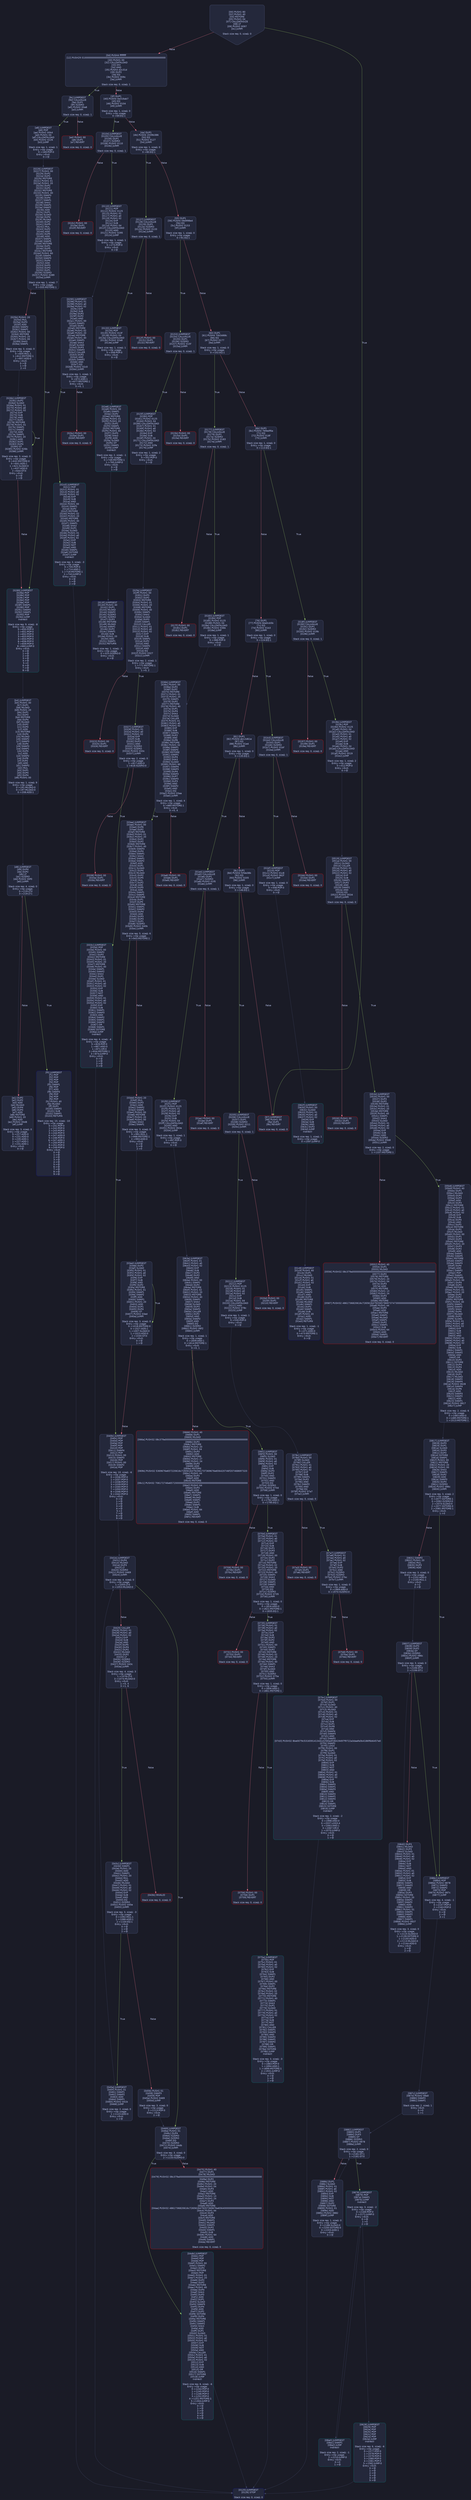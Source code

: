 digraph G {
    node [shape=box, style="filled, rounded", color="#565f89", fontcolor="#c0caf5", fontname="Helvetica", fillcolor="#24283b"];
    edge [color="#414868", fontcolor="#c0caf5", fontname="Helvetica"];
    bgcolor="#1a1b26";
    0 [ label = "[00] PUSH1 80
[02] PUSH1 40
[04] MSTORE
[05] PUSH1 04
[07] CALLDATASIZE
[08] LT
[09] PUSH2 0097
[0c] JUMPI

Stack size req: 0, sizeΔ: 0
" shape = invhouse]
    1 [ label = "[0d] PUSH4 ffffffff
[12] PUSH29 0100000000000000000000000000000000000000000000000000000000
[30] PUSH1 00
[32] CALLDATALOAD
[33] DIV
[34] AND
[35] PUSH3 d2c31d
[39] DUP2
[3a] EQ
[3b] PUSH2 009c
[3e] JUMPI

Stack size req: 0, sizeΔ: 1
"]
    2 [ label = "[3f] DUP1
[40] PUSH4 0e316ab7
[45] EQ
[46] PUSH2 0104
[49] JUMPI

Stack size req: 1, sizeΔ: 0
Entry->Op usage:
	0->69:EQ:1
"]
    3 [ label = "[4a] DUP1
[4b] PUSH4 2039b386
[50] EQ
[51] PUSH2 0127
[54] JUMPI

Stack size req: 1, sizeΔ: 0
Entry->Op usage:
	0->80:EQ:1
"]
    4 [ label = "[55] DUP1
[56] PUSH4 59d998e4
[5b] EQ
[5c] PUSH2 0153
[5f] JUMPI

Stack size req: 1, sizeΔ: 0
Entry->Op usage:
	0->91:EQ:1
"]
    5 [ label = "[60] DUP1
[61] PUSH4 70b3d68c
[66] EQ
[67] PUSH2 0177
[6a] JUMPI

Stack size req: 1, sizeΔ: 0
Entry->Op usage:
	0->102:EQ:1
"]
    6 [ label = "[6b] DUP1
[6c] PUSH4 769edf6a
[71] EQ
[72] PUSH2 018f
[75] JUMPI

Stack size req: 1, sizeΔ: 0
Entry->Op usage:
	0->113:EQ:1
"]
    7 [ label = "[76] DUP1
[77] PUSH4 8da5cb5b
[7c] EQ
[7d] PUSH2 01b3
[80] JUMPI

Stack size req: 1, sizeΔ: 0
Entry->Op usage:
	0->124:EQ:1
"]
    8 [ label = "[81] DUP1
[82] PUSH4 eb12d61e
[87] EQ
[88] PUSH2 01e4
[8b] JUMPI

Stack size req: 1, sizeΔ: 0
Entry->Op usage:
	0->135:EQ:1
"]
    9 [ label = "[8c] DUP1
[8d] PUSH4 f2fde38b
[92] EQ
[93] PUSH2 0205
[96] JUMPI

Stack size req: 1, sizeΔ: 0
Entry->Op usage:
	0->146:EQ:1
"]
    10 [ label = "[97] JUMPDEST
[98] PUSH1 00
[9a] DUP1
[9b] REVERT

Stack size req: 0, sizeΔ: 0
" color = "red"]
    11 [ label = "[9c] JUMPDEST
[9d] CALLVALUE
[9e] DUP1
[9f] ISZERO
[a0] PUSH2 00a8
[a3] JUMPI

Stack size req: 0, sizeΔ: 1
"]
    12 [ label = "[a4] PUSH1 00
[a6] DUP1
[a7] REVERT

Stack size req: 0, sizeΔ: 0
" color = "red"]
    13 [ label = "[a8] JUMPDEST
[a9] POP
[aa] PUSH2 00b4
[ad] PUSH1 04
[af] CALLDATALOAD
[b0] PUSH2 0226
[b3] JUMP

Stack size req: 1, sizeΔ: 1
Entry->Op usage:
	0->169:POP:0
Entry->Exit:
	0->😵
"]
    14 [ label = "[b4] JUMPDEST
[b5] PUSH1 40
[b7] DUP1
[b8] MLOAD
[b9] PUSH1 20
[bb] DUP1
[bc] DUP3
[bd] MSTORE
[be] DUP4
[bf] MLOAD
[c0] DUP2
[c1] DUP4
[c2] ADD
[c3] MSTORE
[c4] DUP4
[c5] MLOAD
[c6] SWAP2
[c7] SWAP3
[c8] DUP4
[c9] SWAP3
[ca] SWAP1
[cb] DUP4
[cc] ADD
[cd] SWAP2
[ce] DUP6
[cf] DUP2
[d0] ADD
[d1] SWAP2
[d2] MUL
[d3] DUP1
[d4] DUP4
[d5] DUP4
[d6] PUSH1 00

Stack size req: 1, sizeΔ: 9
Entry->Op usage:
	0->191:MLOAD:0
	0->197:MLOAD:0
	0->208:ADD:1
"]
    15 [ label = "[d8] JUMPDEST
[d9] DUP4
[da] DUP2
[db] LT
[dc] ISZERO
[dd] PUSH2 00f0
[e0] JUMPI

Stack size req: 4, sizeΔ: 0
Entry->Op usage:
	0->219:LT:0
	3->219:LT:1
"]
    16 [ label = "[e1] DUP2
[e2] DUP2
[e3] ADD
[e4] MLOAD
[e5] DUP4
[e6] DUP3
[e7] ADD
[e8] MSTORE
[e9] PUSH1 20
[eb] ADD
[ec] PUSH2 00d8
[ef] JUMP

Stack size req: 3, sizeΔ: 0
Entry->Op usage:
	0->227:ADD:0
	0->231:ADD:0
	0->235:ADD:1
	1->227:ADD:1
	2->231:ADD:1
Entry->Exit:
	0->😵
"]
    17 [ label = "[f0] JUMPDEST
[f1] POP
[f2] POP
[f3] POP
[f4] POP
[f5] SWAP1
[f6] POP
[f7] ADD
[f8] SWAP3
[f9] POP
[fa] POP
[fb] POP
[fc] PUSH1 40
[fe] MLOAD
[ff] DUP1
[0100] SWAP2
[0101] SUB
[0102] SWAP1
[0103] RETURN

Stack size req: 10, sizeΔ: -10
Entry->Op usage:
	0->241:POP:0
	1->242:POP:0
	2->243:POP:0
	3->244:POP:0
	4->247:ADD:0
	5->246:POP:0
	6->247:ADD:1
	7->250:POP:0
	8->251:POP:0
	9->249:POP:0
Entry->Exit:
	0->😵
	1->😵
	2->😵
	3->😵
	4->😵
	5->😵
	6->😵
	7->😵
	8->😵
	9->😵
" color = "darkblue"]
    18 [ label = "[0104] JUMPDEST
[0105] CALLVALUE
[0106] DUP1
[0107] ISZERO
[0108] PUSH2 0110
[010b] JUMPI

Stack size req: 0, sizeΔ: 1
"]
    19 [ label = "[010c] PUSH1 00
[010e] DUP1
[010f] REVERT

Stack size req: 0, sizeΔ: 0
" color = "red"]
    20 [ label = "[0110] JUMPDEST
[0111] POP
[0112] PUSH2 0125
[0115] PUSH1 01
[0117] PUSH1 a0
[0119] PUSH1 02
[011b] EXP
[011c] SUB
[011d] PUSH1 04
[011f] CALLDATALOAD
[0120] AND
[0121] PUSH2 0295
[0124] JUMP

Stack size req: 1, sizeΔ: 1
Entry->Op usage:
	0->273:POP:0
Entry->Exit:
	0->😵
"]
    21 [ label = "[0125] JUMPDEST
[0126] STOP

Stack size req: 0, sizeΔ: 0
" color = "darkblue"]
    22 [ label = "[0127] JUMPDEST
[0128] CALLVALUE
[0129] DUP1
[012a] ISZERO
[012b] PUSH2 0133
[012e] JUMPI

Stack size req: 0, sizeΔ: 1
"]
    23 [ label = "[012f] PUSH1 00
[0131] DUP1
[0132] REVERT

Stack size req: 0, sizeΔ: 0
" color = "red"]
    24 [ label = "[0133] JUMPDEST
[0134] POP
[0135] PUSH2 013f
[0138] PUSH1 04
[013a] CALLDATALOAD
[013b] PUSH2 02e8
[013e] JUMP

Stack size req: 1, sizeΔ: 1
Entry->Op usage:
	0->308:POP:0
Entry->Exit:
	0->😵
"]
    25 [ label = "[013f] JUMPDEST
[0140] PUSH1 40
[0142] DUP1
[0143] MLOAD
[0144] SWAP2
[0145] ISZERO
[0146] ISZERO
[0147] DUP3
[0148] MSTORE
[0149] MLOAD
[014a] SWAP1
[014b] DUP2
[014c] SWAP1
[014d] SUB
[014e] PUSH1 20
[0150] ADD
[0151] SWAP1
[0152] RETURN

Stack size req: 1, sizeΔ: -1
Entry->Op usage:
	0->325:ISZERO:0
Entry->Exit:
	0->😵
" color = "darkblue"]
    26 [ label = "[0153] JUMPDEST
[0154] CALLVALUE
[0155] DUP1
[0156] ISZERO
[0157] PUSH2 015f
[015a] JUMPI

Stack size req: 0, sizeΔ: 1
"]
    27 [ label = "[015b] PUSH1 00
[015d] DUP1
[015e] REVERT

Stack size req: 0, sizeΔ: 0
" color = "red"]
    28 [ label = "[015f] JUMPDEST
[0160] POP
[0161] PUSH2 0125
[0164] PUSH1 04
[0166] CALLDATALOAD
[0167] PUSH1 01
[0169] PUSH1 a0
[016b] PUSH1 02
[016d] EXP
[016e] SUB
[016f] PUSH1 24
[0171] CALLDATALOAD
[0172] AND
[0173] PUSH2 02fe
[0176] JUMP

Stack size req: 1, sizeΔ: 2
Entry->Op usage:
	0->352:POP:0
Entry->Exit:
	0->😵
"]
    29 [ label = "[0177] JUMPDEST
[0178] CALLVALUE
[0179] DUP1
[017a] ISZERO
[017b] PUSH2 0183
[017e] JUMPI

Stack size req: 0, sizeΔ: 1
"]
    30 [ label = "[017f] PUSH1 00
[0181] DUP1
[0182] REVERT

Stack size req: 0, sizeΔ: 0
" color = "red"]
    31 [ label = "[0183] JUMPDEST
[0184] POP
[0185] PUSH2 0125
[0188] PUSH1 04
[018a] CALLDATALOAD
[018b] PUSH2 036b
[018e] JUMP

Stack size req: 1, sizeΔ: 1
Entry->Op usage:
	0->388:POP:0
Entry->Exit:
	0->😵
"]
    32 [ label = "[018f] JUMPDEST
[0190] CALLVALUE
[0191] DUP1
[0192] ISZERO
[0193] PUSH2 019b
[0196] JUMPI

Stack size req: 0, sizeΔ: 1
"]
    33 [ label = "[0197] PUSH1 00
[0199] DUP1
[019a] REVERT

Stack size req: 0, sizeΔ: 0
" color = "red"]
    34 [ label = "[019b] JUMPDEST
[019c] POP
[019d] PUSH2 0125
[01a0] PUSH1 04
[01a2] CALLDATALOAD
[01a3] PUSH1 01
[01a5] PUSH1 a0
[01a7] PUSH1 02
[01a9] EXP
[01aa] SUB
[01ab] PUSH1 24
[01ad] CALLDATALOAD
[01ae] AND
[01af] PUSH2 0519
[01b2] JUMP

Stack size req: 1, sizeΔ: 2
Entry->Op usage:
	0->412:POP:0
Entry->Exit:
	0->😵
"]
    35 [ label = "[01b3] JUMPDEST
[01b4] CALLVALUE
[01b5] DUP1
[01b6] ISZERO
[01b7] PUSH2 01bf
[01ba] JUMPI

Stack size req: 0, sizeΔ: 1
"]
    36 [ label = "[01bb] PUSH1 00
[01bd] DUP1
[01be] REVERT

Stack size req: 0, sizeΔ: 0
" color = "red"]
    37 [ label = "[01bf] JUMPDEST
[01c0] POP
[01c1] PUSH2 01c8
[01c4] PUSH2 062f
[01c7] JUMP

Stack size req: 1, sizeΔ: 0
Entry->Op usage:
	0->448:POP:0
Entry->Exit:
	0->😵
"]
    38 [ label = "[01c8] JUMPDEST
[01c9] PUSH1 40
[01cb] DUP1
[01cc] MLOAD
[01cd] PUSH1 01
[01cf] PUSH1 a0
[01d1] PUSH1 02
[01d3] EXP
[01d4] SUB
[01d5] SWAP1
[01d6] SWAP3
[01d7] AND
[01d8] DUP3
[01d9] MSTORE
[01da] MLOAD
[01db] SWAP1
[01dc] DUP2
[01dd] SWAP1
[01de] SUB
[01df] PUSH1 20
[01e1] ADD
[01e2] SWAP1
[01e3] RETURN

Stack size req: 1, sizeΔ: -1
Entry->Op usage:
	0->471:AND:0
	0->473:MSTORE:1
Entry->Exit:
	0->😵
" color = "darkblue"]
    39 [ label = "[01e4] JUMPDEST
[01e5] CALLVALUE
[01e6] DUP1
[01e7] ISZERO
[01e8] PUSH2 01f0
[01eb] JUMPI

Stack size req: 0, sizeΔ: 1
"]
    40 [ label = "[01ec] PUSH1 00
[01ee] DUP1
[01ef] REVERT

Stack size req: 0, sizeΔ: 0
" color = "red"]
    41 [ label = "[01f0] JUMPDEST
[01f1] POP
[01f2] PUSH2 0125
[01f5] PUSH1 01
[01f7] PUSH1 a0
[01f9] PUSH1 02
[01fb] EXP
[01fc] SUB
[01fd] PUSH1 04
[01ff] CALLDATALOAD
[0200] AND
[0201] PUSH2 063e
[0204] JUMP

Stack size req: 1, sizeΔ: 1
Entry->Op usage:
	0->497:POP:0
Entry->Exit:
	0->😵
"]
    42 [ label = "[0205] JUMPDEST
[0206] CALLVALUE
[0207] DUP1
[0208] ISZERO
[0209] PUSH2 0211
[020c] JUMPI

Stack size req: 0, sizeΔ: 1
"]
    43 [ label = "[020d] PUSH1 00
[020f] DUP1
[0210] REVERT

Stack size req: 0, sizeΔ: 0
" color = "red"]
    44 [ label = "[0211] JUMPDEST
[0212] POP
[0213] PUSH2 0125
[0216] PUSH1 01
[0218] PUSH1 a0
[021a] PUSH1 02
[021c] EXP
[021d] SUB
[021e] PUSH1 04
[0220] CALLDATALOAD
[0221] AND
[0222] PUSH2 078c
[0225] JUMP

Stack size req: 1, sizeΔ: 1
Entry->Op usage:
	0->530:POP:0
Entry->Exit:
	0->😵
"]
    45 [ label = "[0226] JUMPDEST
[0227] PUSH1 00
[0229] DUP2
[022a] DUP2
[022b] MSTORE
[022c] PUSH1 01
[022e] PUSH1 20
[0230] DUP2
[0231] DUP2
[0232] MSTORE
[0233] PUSH1 40
[0235] SWAP3
[0236] DUP4
[0237] SWAP1
[0238] SHA3
[0239] SWAP1
[023a] SWAP2
[023b] ADD
[023c] DUP1
[023d] SLOAD
[023e] DUP4
[023f] MLOAD
[0240] DUP2
[0241] DUP5
[0242] MUL
[0243] DUP2
[0244] ADD
[0245] DUP5
[0246] ADD
[0247] SWAP1
[0248] SWAP5
[0249] MSTORE
[024a] DUP1
[024b] DUP5
[024c] MSTORE
[024d] PUSH1 60
[024f] SWAP4
[0250] SWAP3
[0251] DUP4
[0252] ADD
[0253] DUP3
[0254] DUP3
[0255] DUP1
[0256] ISZERO
[0257] PUSH2 0289
[025a] JUMPI

Stack size req: 1, sizeΔ: 7
Entry->Op usage:
	0->555:MSTORE:1
"]
    46 [ label = "[025b] PUSH1 20
[025d] MUL
[025e] DUP3
[025f] ADD
[0260] SWAP2
[0261] SWAP1
[0262] PUSH1 00
[0264] MSTORE
[0265] PUSH1 20
[0267] PUSH1 00
[0269] SHA3
[026a] SWAP1

Stack size req: 3, sizeΔ: 0
Entry->Op usage:
	0->605:MUL:1
	1->612:MSTORE:1
	2->607:ADD:0
Entry->Exit:
	0->😵
	1->😵
	2->0
"]
    47 [ label = "[026b] JUMPDEST
[026c] DUP2
[026d] SLOAD
[026e] PUSH1 01
[0270] PUSH1 a0
[0272] PUSH1 02
[0274] EXP
[0275] SUB
[0276] AND
[0277] DUP2
[0278] MSTORE
[0279] PUSH1 01
[027b] SWAP1
[027c] SWAP2
[027d] ADD
[027e] SWAP1
[027f] PUSH1 20
[0281] ADD
[0282] DUP1
[0283] DUP4
[0284] GT
[0285] PUSH2 026b
[0288] JUMPI

Stack size req: 3, sizeΔ: 0
Entry->Op usage:
	0->632:MSTORE:0
	0->641:ADD:1
	1->621:SLOAD:0
	1->637:ADD:0
	2->644:GT:0
Entry->Exit:
	0->😵
	1->😵
"]
    48 [ label = "[0289] JUMPDEST
[028a] POP
[028b] POP
[028c] POP
[028d] POP
[028e] POP
[028f] SWAP1
[0290] POP
[0291] SWAP2
[0292] SWAP1
[0293] POP
[0294] JUMP
Indirect!

Stack size req: 9, sizeΔ: -8
Entry->Op usage:
	0->650:POP:0
	1->651:POP:0
	2->652:POP:0
	3->653:POP:0
	4->654:POP:0
	6->656:POP:0
	7->659:POP:0
	8->660:JUMP:0
Entry->Exit:
	0->😵
	1->😵
	2->😵
	3->😵
	4->😵
	5->0
	6->😵
	7->😵
	8->😵
" color = "teal"]
    49 [ label = "[0295] JUMPDEST
[0296] PUSH1 01
[0298] PUSH1 a0
[029a] PUSH1 02
[029c] EXP
[029d] SUB
[029e] DUP2
[029f] DUP2
[02a0] AND
[02a1] PUSH1 00
[02a3] SWAP1
[02a4] DUP2
[02a5] MSTORE
[02a6] PUSH1 02
[02a8] PUSH1 20
[02aa] MSTORE
[02ab] PUSH1 40
[02ad] SWAP1
[02ae] SHA3
[02af] SLOAD
[02b0] DUP3
[02b1] SWAP2
[02b2] CALLER
[02b3] DUP2
[02b4] AND
[02b5] SWAP2
[02b6] AND
[02b7] EQ
[02b8] PUSH2 02c0
[02bb] JUMPI

Stack size req: 1, sizeΔ: 1
Entry->Op usage:
	0->672:AND:1
	0->677:MSTORE:1
Entry->Exit:
	0->0, 1
"]
    50 [ label = "[02bc] PUSH1 00
[02be] DUP1
[02bf] REVERT

Stack size req: 0, sizeΔ: 0
" color = "red"]
    51 [ label = "[02c0] JUMPDEST
[02c1] POP
[02c2] PUSH1 01
[02c4] PUSH1 a0
[02c6] PUSH1 02
[02c8] EXP
[02c9] SUB
[02ca] AND
[02cb] PUSH1 00
[02cd] SWAP1
[02ce] DUP2
[02cf] MSTORE
[02d0] PUSH1 02
[02d2] PUSH1 20
[02d4] MSTORE
[02d5] PUSH1 40
[02d7] SWAP1
[02d8] SHA3
[02d9] DUP1
[02da] SLOAD
[02db] PUSH1 01
[02dd] PUSH1 a0
[02df] PUSH1 02
[02e1] EXP
[02e2] SUB
[02e3] NOT
[02e4] AND
[02e5] SWAP1
[02e6] SSTORE
[02e7] JUMP
Indirect!

Stack size req: 3, sizeΔ: -3
Entry->Op usage:
	0->705:POP:0
	1->714:AND:1
	1->719:MSTORE:1
	2->743:JUMP:0
Entry->Exit:
	0->😵
	1->😵
	2->😵
" color = "teal"]
    52 [ label = "[02e8] JUMPDEST
[02e9] PUSH1 00
[02eb] SWAP1
[02ec] DUP2
[02ed] MSTORE
[02ee] PUSH1 01
[02f0] PUSH1 20
[02f2] DUP2
[02f3] SWAP1
[02f4] MSTORE
[02f5] PUSH1 40
[02f7] DUP3
[02f8] SHA3
[02f9] ADD
[02fa] SLOAD
[02fb] GT
[02fc] SWAP1
[02fd] JUMP
Indirect!

Stack size req: 2, sizeΔ: -1
Entry->Op usage:
	0->749:MSTORE:1
	1->765:JUMP:0
Entry->Exit:
	0->😵
	1->😵
" color = "teal"]
    53 [ label = "[02fe] JUMPDEST
[02ff] PUSH1 00
[0301] DUP3
[0302] DUP2
[0303] MSTORE
[0304] PUSH1 01
[0306] PUSH1 20
[0308] MSTORE
[0309] PUSH1 40
[030b] SWAP1
[030c] SHA3
[030d] SLOAD
[030e] DUP3
[030f] SWAP1
[0310] CALLER
[0311] PUSH1 01
[0313] PUSH1 a0
[0315] PUSH1 02
[0317] EXP
[0318] SUB
[0319] SWAP1
[031a] DUP2
[031b] AND
[031c] SWAP2
[031d] AND
[031e] EQ
[031f] PUSH2 0327
[0322] JUMPI

Stack size req: 2, sizeΔ: 1
Entry->Op usage:
	1->771:MSTORE:1
Entry->Exit:
	1->0, 2
"]
    54 [ label = "[0323] PUSH1 00
[0325] DUP1
[0326] REVERT

Stack size req: 0, sizeΔ: 0
" color = "red"]
    55 [ label = "[0327] JUMPDEST
[0328] PUSH1 01
[032a] PUSH1 a0
[032c] PUSH1 02
[032e] EXP
[032f] SUB
[0330] DUP3
[0331] AND
[0332] ISZERO
[0333] ISZERO
[0334] PUSH2 033c
[0337] JUMPI

Stack size req: 2, sizeΔ: 0
Entry->Op usage:
	1->817:AND:0
	1->818:ISZERO:0
"]
    56 [ label = "[0338] PUSH1 00
[033a] DUP1
[033b] REVERT

Stack size req: 0, sizeΔ: 0
" color = "red"]
    57 [ label = "[033c] JUMPDEST
[033d] POP
[033e] PUSH1 00
[0340] SWAP2
[0341] DUP3
[0342] MSTORE
[0343] PUSH1 01
[0345] PUSH1 20
[0347] MSTORE
[0348] PUSH1 40
[034a] SWAP1
[034b] SWAP2
[034c] SHA3
[034d] DUP1
[034e] SLOAD
[034f] PUSH1 01
[0351] PUSH1 a0
[0353] PUSH1 02
[0355] EXP
[0356] SUB
[0357] NOT
[0358] AND
[0359] PUSH1 01
[035b] PUSH1 a0
[035d] PUSH1 02
[035f] EXP
[0360] SUB
[0361] SWAP1
[0362] SWAP3
[0363] AND
[0364] SWAP2
[0365] SWAP1
[0366] SWAP2
[0367] OR
[0368] SWAP1
[0369] SSTORE
[036a] JUMP
Indirect!

Stack size req: 4, sizeΔ: -4
Entry->Op usage:
	0->829:POP:0
	1->867:AND:0
	1->871:OR:0
	2->834:MSTORE:1
	3->874:JUMP:0
Entry->Exit:
	0->😵
	1->😵
	2->😵
	3->😵
" color = "teal"]
    58 [ label = "[036b] JUMPDEST
[036c] PUSH1 00
[036e] DUP2
[036f] DUP2
[0370] MSTORE
[0371] PUSH1 01
[0373] PUSH1 20
[0375] SWAP1
[0376] DUP2
[0377] MSTORE
[0378] PUSH1 40
[037a] DUP1
[037b] DUP4
[037c] SHA3
[037d] SLOAD
[037e] CALLER
[037f] PUSH1 01
[0381] PUSH1 a0
[0383] PUSH1 02
[0385] EXP
[0386] SUB
[0387] SWAP1
[0388] DUP2
[0389] AND
[038a] DUP6
[038b] MSTORE
[038c] PUSH1 02
[038e] SWAP1
[038f] SWAP4
[0390] MSTORE
[0391] SWAP1
[0392] DUP4
[0393] SHA3
[0394] SLOAD
[0395] PUSH1 60
[0397] SWAP4
[0398] SWAP3
[0399] DUP4
[039a] SWAP3
[039b] DUP7
[039c] SWAP3
[039d] DUP3
[039e] AND
[039f] SWAP2
[03a0] AND
[03a1] EQ
[03a2] PUSH2 03aa
[03a5] JUMPI

Stack size req: 1, sizeΔ: 4
Entry->Op usage:
	0->880:MSTORE:1
Entry->Exit:
	0->0, 4
"]
    59 [ label = "[03a6] PUSH1 00
[03a8] DUP1
[03a9] REVERT

Stack size req: 0, sizeΔ: 0
" color = "red"]
    60 [ label = "[03aa] JUMPDEST
[03ab] PUSH1 00
[03ad] DUP6
[03ae] DUP2
[03af] MSTORE
[03b0] PUSH1 01
[03b2] PUSH1 20
[03b4] DUP2
[03b5] DUP2
[03b6] MSTORE
[03b7] PUSH1 40
[03b9] SWAP3
[03ba] DUP4
[03bb] SWAP1
[03bc] SHA3
[03bd] SWAP1
[03be] SWAP2
[03bf] ADD
[03c0] DUP1
[03c1] SLOAD
[03c2] DUP4
[03c3] MLOAD
[03c4] DUP2
[03c5] DUP5
[03c6] MUL
[03c7] DUP2
[03c8] ADD
[03c9] DUP5
[03ca] ADD
[03cb] SWAP1
[03cc] SWAP5
[03cd] MSTORE
[03ce] DUP1
[03cf] DUP5
[03d0] MSTORE
[03d1] SWAP1
[03d2] SWAP2
[03d3] DUP4
[03d4] ADD
[03d5] DUP3
[03d6] DUP3
[03d7] DUP1
[03d8] ISZERO
[03d9] PUSH2 040b
[03dc] JUMPI

Stack size req: 5, sizeΔ: 6
Entry->Op usage:
	4->943:MSTORE:1
"]
    61 [ label = "[03dd] PUSH1 20
[03df] MUL
[03e0] DUP3
[03e1] ADD
[03e2] SWAP2
[03e3] SWAP1
[03e4] PUSH1 00
[03e6] MSTORE
[03e7] PUSH1 20
[03e9] PUSH1 00
[03eb] SHA3
[03ec] SWAP1

Stack size req: 3, sizeΔ: 0
Entry->Op usage:
	0->991:MUL:1
	1->998:MSTORE:1
	2->993:ADD:0
Entry->Exit:
	0->😵
	1->😵
	2->0
"]
    62 [ label = "[03ed] JUMPDEST
[03ee] DUP2
[03ef] SLOAD
[03f0] PUSH1 01
[03f2] PUSH1 a0
[03f4] PUSH1 02
[03f6] EXP
[03f7] SUB
[03f8] AND
[03f9] DUP2
[03fa] MSTORE
[03fb] PUSH1 01
[03fd] SWAP1
[03fe] SWAP2
[03ff] ADD
[0400] SWAP1
[0401] PUSH1 20
[0403] ADD
[0404] DUP1
[0405] DUP4
[0406] GT
[0407] PUSH2 03ed
[040a] JUMPI

Stack size req: 3, sizeΔ: 0
Entry->Op usage:
	0->1018:MSTORE:0
	0->1027:ADD:1
	1->1007:SLOAD:0
	1->1023:ADD:0
	2->1030:GT:0
Entry->Exit:
	0->😵
	1->😵
"]
    63 [ label = "[040b] JUMPDEST
[040c] POP
[040d] POP
[040e] POP
[040f] POP
[0410] POP
[0411] SWAP4
[0412] POP
[0413] PUSH1 00
[0415] SWAP3
[0416] POP
[0417] PUSH1 00
[0419] SWAP2
[041a] POP

Stack size req: 10, sizeΔ: -6
Entry->Op usage:
	0->1036:POP:0
	1->1037:POP:0
	2->1038:POP:0
	3->1039:POP:0
	4->1040:POP:0
	7->1050:POP:0
	8->1046:POP:0
	9->1042:POP:0
Entry->Exit:
	0->😵
	1->😵
	2->😵
	3->😵
	4->😵
	5->3
	7->😵
	8->😵
	9->😵
"]
    64 [ label = "[041b] JUMPDEST
[041c] DUP4
[041d] MLOAD
[041e] DUP3
[041f] LT
[0420] ISZERO
[0421] PUSH2 0469
[0424] JUMPI

Stack size req: 4, sizeΔ: 0
Entry->Op usage:
	1->1055:LT:0
	3->1053:MLOAD:0
"]
    65 [ label = "[0425] CALLER
[0426] PUSH1 01
[0428] PUSH1 a0
[042a] PUSH1 02
[042c] EXP
[042d] SUB
[042e] AND
[042f] DUP5
[0430] DUP4
[0431] DUP2
[0432] MLOAD
[0433] DUP2
[0434] LT
[0435] ISZERO
[0436] ISZERO
[0437] PUSH2 043c
[043a] JUMPI

Stack size req: 4, sizeΔ: 3
Entry->Op usage:
	1->1076:LT:0
	3->1074:MLOAD:0
Entry->Exit:
	1->0, 4
	3->1, 6
"]
    66 [ label = "[043b] INVALID

Stack size req: 0, sizeΔ: 0
" color = "red"]
    67 [ label = "[043c] JUMPDEST
[043d] SWAP1
[043e] PUSH1 20
[0440] ADD
[0441] SWAP1
[0442] PUSH1 20
[0444] MUL
[0445] ADD
[0446] MLOAD
[0447] PUSH1 01
[0449] PUSH1 a0
[044b] PUSH1 02
[044d] EXP
[044e] SUB
[044f] AND
[0450] EQ
[0451] ISZERO
[0452] PUSH2 045e
[0455] JUMPI

Stack size req: 3, sizeΔ: -3
Entry->Op usage:
	0->1092:MUL:1
	1->1088:ADD:1
	2->1104:EQ:1
Entry->Exit:
	0->😵
	1->😵
	2->😵
"]
    68 [ label = "[0456] PUSH1 01
[0458] SWAP3
[0459] POP
[045a] PUSH2 0469
[045d] JUMP

Stack size req: 3, sizeΔ: 0
Entry->Op usage:
	2->1113:POP:0
Entry->Exit:
	2->😵
"]
    69 [ label = "[045e] JUMPDEST
[045f] PUSH1 01
[0461] SWAP1
[0462] SWAP2
[0463] ADD
[0464] SWAP1
[0465] PUSH2 041b
[0468] JUMP

Stack size req: 2, sizeΔ: 0
Entry->Op usage:
	1->1123:ADD:0
Entry->Exit:
	1->😵
"]
    70 [ label = "[0469] JUMPDEST
[046a] PUSH1 01
[046c] DUP4
[046d] ISZERO
[046e] ISZERO
[046f] EQ
[0470] ISZERO
[0471] PUSH2 04db
[0474] JUMPI

Stack size req: 3, sizeΔ: 0
Entry->Op usage:
	2->1133:ISZERO:0
"]
    71 [ label = "[0475] PUSH1 40
[0477] DUP1
[0478] MLOAD
[0479] PUSH32 08c379a000000000000000000000000000000000000000000000000000000000
[049a] DUP2
[049b] MSTORE
[049c] PUSH1 20
[049e] PUSH1 04
[04a0] DUP3
[04a1] ADD
[04a2] MSTORE
[04a3] PUSH1 13
[04a5] PUSH1 24
[04a7] DUP3
[04a8] ADD
[04a9] MSTORE
[04aa] PUSH32 4861736820616c7265616479207369676e656400000000000000000000000000
[04cb] PUSH1 44
[04cd] DUP3
[04ce] ADD
[04cf] MSTORE
[04d0] SWAP1
[04d1] MLOAD
[04d2] SWAP1
[04d3] DUP2
[04d4] SWAP1
[04d5] SUB
[04d6] PUSH1 64
[04d8] ADD
[04d9] SWAP1
[04da] REVERT

Stack size req: 0, sizeΔ: 0
" color = "red"]
    72 [ label = "[04db] JUMPDEST
[04dc] POP
[04dd] POP
[04de] POP
[04df] PUSH1 00
[04e1] SWAP2
[04e2] DUP3
[04e3] MSTORE
[04e4] POP
[04e5] PUSH1 01
[04e7] PUSH1 20
[04e9] DUP2
[04ea] DUP2
[04eb] MSTORE
[04ec] PUSH1 40
[04ee] DUP4
[04ef] SHA3
[04f0] DUP3
[04f1] ADD
[04f2] DUP1
[04f3] SLOAD
[04f4] SWAP3
[04f5] DUP4
[04f6] ADD
[04f7] DUP2
[04f8] SSTORE
[04f9] DUP4
[04fa] MSTORE
[04fb] SWAP1
[04fc] SWAP2
[04fd] SHA3
[04fe] ADD
[04ff] DUP1
[0500] SLOAD
[0501] PUSH1 01
[0503] PUSH1 a0
[0505] PUSH1 02
[0507] EXP
[0508] SUB
[0509] NOT
[050a] AND
[050b] CALLER
[050c] PUSH1 01
[050e] PUSH1 a0
[0510] PUSH1 02
[0512] EXP
[0513] SUB
[0514] AND
[0515] OR
[0516] SWAP1
[0517] SSTORE
[0518] JUMP
Indirect!

Stack size req: 6, sizeΔ: -6
Entry->Op usage:
	0->1244:POP:0
	1->1245:POP:0
	2->1246:POP:0
	3->1252:POP:0
	4->1251:MSTORE:1
	5->1304:JUMP:0
Entry->Exit:
	0->😵
	1->😵
	2->😵
	3->😵
	4->😵
	5->😵
" color = "teal"]
    73 [ label = "[0519] JUMPDEST
[051a] PUSH1 00
[051c] SLOAD
[051d] CALLER
[051e] PUSH1 01
[0520] PUSH1 a0
[0522] PUSH1 02
[0524] EXP
[0525] SUB
[0526] SWAP1
[0527] DUP2
[0528] AND
[0529] SWAP2
[052a] AND
[052b] EQ
[052c] PUSH2 0534
[052f] JUMPI

Stack size req: 0, sizeΔ: 0
"]
    74 [ label = "[0530] PUSH1 00
[0532] DUP1
[0533] REVERT

Stack size req: 0, sizeΔ: 0
" color = "red"]
    75 [ label = "[0534] JUMPDEST
[0535] PUSH1 00
[0537] DUP3
[0538] DUP2
[0539] MSTORE
[053a] PUSH1 01
[053c] PUSH1 20
[053e] MSTORE
[053f] PUSH1 40
[0541] SWAP1
[0542] SHA3
[0543] SLOAD
[0544] PUSH1 01
[0546] PUSH1 a0
[0548] PUSH1 02
[054a] EXP
[054b] SUB
[054c] AND
[054d] ISZERO
[054e] PUSH2 05b8
[0551] JUMPI

Stack size req: 2, sizeΔ: 0
Entry->Op usage:
	1->1337:MSTORE:1
"]
    76 [ label = "[0552] PUSH1 40
[0554] DUP1
[0555] MLOAD
[0556] PUSH32 08c379a000000000000000000000000000000000000000000000000000000000
[0577] DUP2
[0578] MSTORE
[0579] PUSH1 20
[057b] PUSH1 04
[057d] DUP3
[057e] ADD
[057f] MSTORE
[0580] PUSH1 13
[0582] PUSH1 24
[0584] DUP3
[0585] ADD
[0586] MSTORE
[0587] PUSH32 4861736820616c72656164792065786973747300000000000000000000000000
[05a8] PUSH1 44
[05aa] DUP3
[05ab] ADD
[05ac] MSTORE
[05ad] SWAP1
[05ae] MLOAD
[05af] SWAP1
[05b0] DUP2
[05b1] SWAP1
[05b2] SUB
[05b3] PUSH1 64
[05b5] ADD
[05b6] SWAP1
[05b7] REVERT

Stack size req: 0, sizeΔ: 0
" color = "red"]
    77 [ label = "[05b8] JUMPDEST
[05b9] PUSH1 40
[05bb] DUP1
[05bc] MLOAD
[05bd] DUP1
[05be] DUP3
[05bf] ADD
[05c0] DUP3
[05c1] MSTORE
[05c2] PUSH1 01
[05c4] PUSH1 a0
[05c6] PUSH1 02
[05c8] EXP
[05c9] SUB
[05ca] DUP4
[05cb] AND
[05cc] DUP2
[05cd] MSTORE
[05ce] DUP2
[05cf] MLOAD
[05d0] PUSH1 00
[05d2] DUP1
[05d3] DUP3
[05d4] MSTORE
[05d5] PUSH1 20
[05d7] DUP3
[05d8] DUP2
[05d9] ADD
[05da] SWAP1
[05db] SWAP5
[05dc] MSTORE
[05dd] SWAP2
[05de] SWAP3
[05df] DUP4
[05e0] ADD
[05e1] SWAP2
[05e2] POP
[05e3] SWAP1
[05e4] MSTORE
[05e5] PUSH1 00
[05e7] DUP4
[05e8] DUP2
[05e9] MSTORE
[05ea] PUSH1 01
[05ec] PUSH1 20
[05ee] DUP2
[05ef] DUP2
[05f0] MSTORE
[05f1] PUSH1 40
[05f3] SWAP1
[05f4] SWAP3
[05f5] SHA3
[05f6] DUP4
[05f7] MLOAD
[05f8] DUP2
[05f9] SLOAD
[05fa] PUSH1 01
[05fc] PUSH1 a0
[05fe] PUSH1 02
[0600] EXP
[0601] SUB
[0602] NOT
[0603] AND
[0604] PUSH1 01
[0606] PUSH1 a0
[0608] PUSH1 02
[060a] EXP
[060b] SUB
[060c] SWAP1
[060d] SWAP2
[060e] AND
[060f] OR
[0610] DUP2
[0611] SSTORE
[0612] DUP4
[0613] DUP4
[0614] ADD
[0615] MLOAD
[0616] DUP1
[0617] MLOAD
[0618] SWAP2
[0619] SWAP4
[061a] PUSH2 0628
[061d] SWAP4
[061e] DUP6
[061f] ADD
[0620] SWAP3
[0621] SWAP2
[0622] ADD
[0623] SWAP1
[0624] PUSH2 0817
[0627] JUMP

Stack size req: 2, sizeΔ: 6
Entry->Op usage:
	0->1483:AND:0
	0->1485:MSTORE:1
	1->1513:MSTORE:1
"]
    78 [ label = "[0628] JUMPDEST
[0629] POP
[062a] POP
[062b] POP
[062c] POP
[062d] POP
[062e] JUMP
Indirect!

Stack size req: 6, sizeΔ: -6
Entry->Op usage:
	0->1577:POP:0
	1->1578:POP:0
	2->1579:POP:0
	3->1580:POP:0
	4->1581:POP:0
	5->1582:JUMP:0
Entry->Exit:
	0->😵
	1->😵
	2->😵
	3->😵
	4->😵
	5->😵
" color = "teal"]
    79 [ label = "[062f] JUMPDEST
[0630] PUSH1 00
[0632] SLOAD
[0633] PUSH1 01
[0635] PUSH1 a0
[0637] PUSH1 02
[0639] EXP
[063a] SUB
[063b] AND
[063c] DUP2
[063d] JUMP
Indirect!

Stack size req: 1, sizeΔ: 1
Entry->Op usage:
	0->1597:JUMP:0
" color = "teal"]
    80 [ label = "[063e] JUMPDEST
[063f] PUSH1 01
[0641] PUSH1 a0
[0643] PUSH1 02
[0645] EXP
[0646] SUB
[0647] DUP2
[0648] DUP2
[0649] AND
[064a] PUSH1 00
[064c] SWAP1
[064d] DUP2
[064e] MSTORE
[064f] PUSH1 02
[0651] PUSH1 20
[0653] MSTORE
[0654] PUSH1 40
[0656] SWAP1
[0657] SHA3
[0658] SLOAD
[0659] DUP3
[065a] SWAP2
[065b] CALLER
[065c] DUP2
[065d] AND
[065e] SWAP2
[065f] AND
[0660] EQ
[0661] ISZERO
[0662] PUSH2 06f2
[0665] JUMPI

Stack size req: 1, sizeΔ: 1
Entry->Op usage:
	0->1609:AND:1
	0->1614:MSTORE:1
Entry->Exit:
	0->0, 1
"]
    81 [ label = "[0666] PUSH1 40
[0668] DUP1
[0669] MLOAD
[066a] PUSH32 08c379a000000000000000000000000000000000000000000000000000000000
[068b] DUP2
[068c] MSTORE
[068d] PUSH1 20
[068f] PUSH1 04
[0691] DUP3
[0692] ADD
[0693] MSTORE
[0694] PUSH1 27
[0696] PUSH1 24
[0698] DUP3
[0699] ADD
[069a] MSTORE
[069b] PUSH32 5369676e657220616c72656164792061737369676e656420746f207468697320
[06bc] PUSH1 44
[06be] DUP3
[06bf] ADD
[06c0] MSTORE
[06c1] PUSH32 706172746e657200000000000000000000000000000000000000000000000000
[06e2] PUSH1 64
[06e4] DUP3
[06e5] ADD
[06e6] MSTORE
[06e7] SWAP1
[06e8] MLOAD
[06e9] SWAP1
[06ea] DUP2
[06eb] SWAP1
[06ec] SUB
[06ed] PUSH1 84
[06ef] ADD
[06f0] SWAP1
[06f1] REVERT

Stack size req: 0, sizeΔ: 0
" color = "red"]
    82 [ label = "[06f2] JUMPDEST
[06f3] PUSH1 00
[06f5] SLOAD
[06f6] PUSH1 01
[06f8] PUSH1 a0
[06fa] PUSH1 02
[06fc] EXP
[06fd] SUB
[06fe] DUP3
[06ff] DUP2
[0700] AND
[0701] SWAP2
[0702] AND
[0703] EQ
[0704] ISZERO
[0705] PUSH2 070d
[0708] JUMPI

Stack size req: 1, sizeΔ: 0
Entry->Op usage:
	0->1792:AND:1
	0->1795:EQ:1
"]
    83 [ label = "[0709] PUSH1 00
[070b] DUP1
[070c] REVERT

Stack size req: 0, sizeΔ: 0
" color = "red"]
    84 [ label = "[070d] JUMPDEST
[070e] PUSH1 01
[0710] PUSH1 a0
[0712] PUSH1 02
[0714] EXP
[0715] SUB
[0716] DUP1
[0717] DUP3
[0718] AND
[0719] PUSH1 00
[071b] DUP2
[071c] DUP2
[071d] MSTORE
[071e] PUSH1 02
[0720] PUSH1 20
[0722] MSTORE
[0723] PUSH1 40
[0725] SWAP1
[0726] SHA3
[0727] SLOAD
[0728] SWAP1
[0729] SWAP2
[072a] AND
[072b] EQ
[072c] ISZERO
[072d] PUSH2 0735
[0730] JUMPI

Stack size req: 1, sizeΔ: 0
Entry->Op usage:
	0->1816:AND:0
	0->1821:MSTORE:1
	0->1835:EQ:1
"]
    85 [ label = "[0731] PUSH1 00
[0733] DUP1
[0734] REVERT

Stack size req: 0, sizeΔ: 0
" color = "red"]
    86 [ label = "[0735] JUMPDEST
[0736] PUSH1 01
[0738] PUSH1 a0
[073a] PUSH1 02
[073c] EXP
[073d] SUB
[073e] DUP2
[073f] DUP2
[0740] AND
[0741] PUSH1 00
[0743] SWAP1
[0744] DUP2
[0745] MSTORE
[0746] PUSH1 02
[0748] PUSH1 20
[074a] MSTORE
[074b] PUSH1 40
[074d] SWAP1
[074e] SHA3
[074f] SLOAD
[0750] AND
[0751] ISZERO
[0752] PUSH2 075a
[0755] JUMPI

Stack size req: 1, sizeΔ: 0
Entry->Op usage:
	0->1856:AND:1
	0->1861:MSTORE:1
"]
    87 [ label = "[0756] PUSH1 00
[0758] DUP1
[0759] REVERT

Stack size req: 0, sizeΔ: 0
" color = "red"]
    88 [ label = "[075a] JUMPDEST
[075b] POP
[075c] PUSH1 01
[075e] PUSH1 a0
[0760] PUSH1 02
[0762] EXP
[0763] SUB
[0764] SWAP1
[0765] DUP2
[0766] AND
[0767] PUSH1 00
[0769] SWAP1
[076a] DUP2
[076b] MSTORE
[076c] PUSH1 02
[076e] PUSH1 20
[0770] MSTORE
[0771] PUSH1 40
[0773] SWAP1
[0774] SHA3
[0775] DUP1
[0776] SLOAD
[0777] PUSH1 01
[0779] PUSH1 a0
[077b] PUSH1 02
[077d] EXP
[077e] SUB
[077f] NOT
[0780] AND
[0781] CALLER
[0782] SWAP1
[0783] SWAP3
[0784] AND
[0785] SWAP2
[0786] SWAP1
[0787] SWAP2
[0788] OR
[0789] SWAP1
[078a] SSTORE
[078b] JUMP
Indirect!

Stack size req: 3, sizeΔ: -3
Entry->Op usage:
	0->1883:POP:0
	1->1894:AND:1
	1->1899:MSTORE:1
	2->1931:JUMP:0
Entry->Exit:
	0->😵
	1->😵
	2->😵
" color = "teal"]
    89 [ label = "[078c] JUMPDEST
[078d] PUSH1 00
[078f] SLOAD
[0790] CALLER
[0791] PUSH1 01
[0793] PUSH1 a0
[0795] PUSH1 02
[0797] EXP
[0798] SUB
[0799] SWAP1
[079a] DUP2
[079b] AND
[079c] SWAP2
[079d] AND
[079e] EQ
[079f] PUSH2 07a7
[07a2] JUMPI

Stack size req: 0, sizeΔ: 0
"]
    90 [ label = "[07a3] PUSH1 00
[07a5] DUP1
[07a6] REVERT

Stack size req: 0, sizeΔ: 0
" color = "red"]
    91 [ label = "[07a7] JUMPDEST
[07a8] PUSH1 01
[07aa] PUSH1 a0
[07ac] PUSH1 02
[07ae] EXP
[07af] SUB
[07b0] DUP2
[07b1] AND
[07b2] ISZERO
[07b3] ISZERO
[07b4] PUSH2 07bc
[07b7] JUMPI

Stack size req: 1, sizeΔ: 0
Entry->Op usage:
	0->1969:AND:0
	0->1970:ISZERO:0
"]
    92 [ label = "[07b8] PUSH1 00
[07ba] DUP1
[07bb] REVERT

Stack size req: 0, sizeΔ: 0
" color = "red"]
    93 [ label = "[07bc] JUMPDEST
[07bd] PUSH1 00
[07bf] DUP1
[07c0] SLOAD
[07c1] PUSH1 40
[07c3] MLOAD
[07c4] PUSH1 01
[07c6] PUSH1 a0
[07c8] PUSH1 02
[07ca] EXP
[07cb] SUB
[07cc] DUP1
[07cd] DUP6
[07ce] AND
[07cf] SWAP4
[07d0] SWAP3
[07d1] AND
[07d2] SWAP2
[07d3] PUSH32 8be0079c531659141344cd1fd0a4f28419497f9722a3daafe3b4186f6b6457e0
[07f4] SWAP2
[07f5] LOG3
[07f6] PUSH1 00
[07f8] DUP1
[07f9] SLOAD
[07fa] PUSH1 01
[07fc] PUSH1 a0
[07fe] PUSH1 02
[0800] EXP
[0801] SUB
[0802] NOT
[0803] AND
[0804] PUSH1 01
[0806] PUSH1 a0
[0808] PUSH1 02
[080a] EXP
[080b] SUB
[080c] SWAP3
[080d] SWAP1
[080e] SWAP3
[080f] AND
[0810] SWAP2
[0811] SWAP1
[0812] SWAP2
[0813] OR
[0814] SWAP1
[0815] SSTORE
[0816] JUMP
Indirect!

Stack size req: 2, sizeΔ: -2
Entry->Op usage:
	0->1998:AND:0
	0->2037:LOG3:4
	0->2063:AND:1
	0->2067:OR:0
	1->2070:JUMP:0
Entry->Exit:
	0->😵
	1->😵
" color = "teal"]
    94 [ label = "[0817] JUMPDEST
[0818] DUP3
[0819] DUP1
[081a] SLOAD
[081b] DUP3
[081c] DUP3
[081d] SSTORE
[081e] SWAP1
[081f] PUSH1 00
[0821] MSTORE
[0822] PUSH1 20
[0824] PUSH1 00
[0826] SHA3
[0827] SWAP1
[0828] DUP2
[0829] ADD
[082a] SWAP3
[082b] DUP3
[082c] ISZERO
[082d] PUSH2 086c
[0830] JUMPI

Stack size req: 3, sizeΔ: 2
Entry->Op usage:
	0->2077:SSTORE:1
	0->2092:ISZERO:0
	2->2074:SLOAD:0
	2->2077:SSTORE:0
	2->2081:MSTORE:1
Entry->Exit:
	1->0
"]
    95 [ label = "[0831] SWAP2
[0832] PUSH1 20
[0834] MUL
[0835] DUP3
[0836] ADD

Stack size req: 3, sizeΔ: 0
Entry->Op usage:
	0->2102:ADD:0
	2->2100:MUL:1
Entry->Exit:
	0->2
	2->😵
"]
    96 [ label = "[0837] JUMPDEST
[0838] DUP3
[0839] DUP2
[083a] GT
[083b] ISZERO
[083c] PUSH2 086c
[083f] JUMPI

Stack size req: 3, sizeΔ: 0
Entry->Op usage:
	0->2106:GT:0
	2->2106:GT:1
"]
    97 [ label = "[0840] DUP3
[0841] MLOAD
[0842] DUP3
[0843] SLOAD
[0844] PUSH1 01
[0846] PUSH1 a0
[0848] PUSH1 02
[084a] EXP
[084b] SUB
[084c] NOT
[084d] AND
[084e] PUSH1 01
[0850] PUSH1 a0
[0852] PUSH1 02
[0854] EXP
[0855] SUB
[0856] SWAP1
[0857] SWAP2
[0858] AND
[0859] OR
[085a] DUP3
[085b] SSTORE
[085c] PUSH1 20
[085e] SWAP1
[085f] SWAP3
[0860] ADD
[0861] SWAP2
[0862] PUSH1 01
[0864] SWAP1
[0865] SWAP2
[0866] ADD
[0867] SWAP1
[0868] PUSH2 0837
[086b] JUMP

Stack size req: 3, sizeΔ: 0
Entry->Op usage:
	1->2115:SLOAD:0
	1->2139:SSTORE:0
	1->2150:ADD:0
	2->2113:MLOAD:0
	2->2144:ADD:0
Entry->Exit:
	1->😵
	2->😵
"]
    98 [ label = "[086c] JUMPDEST
[086d] POP
[086e] PUSH2 0878
[0871] SWAP3
[0872] SWAP2
[0873] POP
[0874] PUSH2 087c
[0877] JUMP

Stack size req: 4, sizeΔ: -1
Entry->Op usage:
	0->2157:POP:0
	2->2163:POP:0
Entry->Exit:
	0->😵
	2->😵
	3->1
"]
    99 [ label = "[0878] JUMPDEST
[0879] POP
[087a] SWAP1
[087b] JUMP
Indirect!

Stack size req: 3, sizeΔ: -2
Entry->Op usage:
	0->2169:POP:0
	2->2171:JUMP:0
Entry->Exit:
	0->😵
	1->0
	2->😵
" color = "teal"]
    100 [ label = "[087c] JUMPDEST
[087d] PUSH2 08a0
[0880] SWAP2
[0881] SWAP1

Stack size req: 2, sizeΔ: 1
Entry->Exit:
	0->0
	1->1
"]
    101 [ label = "[0882] JUMPDEST
[0883] DUP1
[0884] DUP3
[0885] GT
[0886] ISZERO
[0887] PUSH2 0878
[088a] JUMPI

Stack size req: 2, sizeΔ: 0
Entry->Op usage:
	0->2181:GT:1
	1->2181:GT:0
"]
    102 [ label = "[088b] DUP1
[088c] SLOAD
[088d] PUSH1 01
[088f] PUSH1 a0
[0891] PUSH1 02
[0893] EXP
[0894] SUB
[0895] NOT
[0896] AND
[0897] DUP2
[0898] SSTORE
[0899] PUSH1 01
[089b] ADD
[089c] PUSH2 0882
[089f] JUMP

Stack size req: 1, sizeΔ: 0
Entry->Op usage:
	0->2188:SLOAD:0
	0->2200:SSTORE:0
	0->2203:ADD:1
Entry->Exit:
	0->😵
"]
    103 [ label = "[08a0] JUMPDEST
[08a1] SWAP1
[08a2] JUMP
Indirect!

Stack size req: 2, sizeΔ: -1
Entry->Op usage:
	1->2210:JUMP:0
Entry->Exit:
	0->0
	1->😵
" color = "teal"]
    0 -> 1 [ label = "False" color = "#f7768e"]
    0 -> 10 [ label = "True" color = "#9ece6a"]
    1 -> 2 [ label = "False" color = "#f7768e"]
    1 -> 11 [ label = "True" color = "#9ece6a"]
    2 -> 3 [ label = "False" color = "#f7768e"]
    2 -> 18 [ label = "True" color = "#9ece6a"]
    3 -> 4 [ label = "False" color = "#f7768e"]
    3 -> 22 [ label = "True" color = "#9ece6a"]
    4 -> 5 [ label = "False" color = "#f7768e"]
    4 -> 26 [ label = "True" color = "#9ece6a"]
    5 -> 6 [ label = "False" color = "#f7768e"]
    5 -> 29 [ label = "True" color = "#9ece6a"]
    6 -> 7 [ label = "False" color = "#f7768e"]
    6 -> 32 [ label = "True" color = "#9ece6a"]
    7 -> 8 [ label = "False" color = "#f7768e"]
    7 -> 35 [ label = "True" color = "#9ece6a"]
    8 -> 9 [ label = "False" color = "#f7768e"]
    8 -> 39 [ label = "True" color = "#9ece6a"]
    9 -> 10 [ label = "False" color = "#f7768e"]
    9 -> 42 [ label = "True" color = "#9ece6a"]
    11 -> 12 [ label = "False" color = "#f7768e"]
    11 -> 13 [ label = "True" color = "#9ece6a"]
    13 -> 45 [ ]
    14 -> 15 [ ]
    15 -> 16 [ label = "False" color = "#f7768e"]
    15 -> 17 [ label = "True" color = "#9ece6a"]
    16 -> 15 [ ]
    18 -> 19 [ label = "False" color = "#f7768e"]
    18 -> 20 [ label = "True" color = "#9ece6a"]
    20 -> 49 [ ]
    22 -> 23 [ label = "False" color = "#f7768e"]
    22 -> 24 [ label = "True" color = "#9ece6a"]
    24 -> 52 [ ]
    26 -> 27 [ label = "False" color = "#f7768e"]
    26 -> 28 [ label = "True" color = "#9ece6a"]
    28 -> 53 [ ]
    29 -> 30 [ label = "False" color = "#f7768e"]
    29 -> 31 [ label = "True" color = "#9ece6a"]
    31 -> 58 [ ]
    32 -> 33 [ label = "False" color = "#f7768e"]
    32 -> 34 [ label = "True" color = "#9ece6a"]
    34 -> 73 [ ]
    35 -> 36 [ label = "False" color = "#f7768e"]
    35 -> 37 [ label = "True" color = "#9ece6a"]
    37 -> 79 [ ]
    39 -> 40 [ label = "False" color = "#f7768e"]
    39 -> 41 [ label = "True" color = "#9ece6a"]
    41 -> 80 [ ]
    42 -> 43 [ label = "False" color = "#f7768e"]
    42 -> 44 [ label = "True" color = "#9ece6a"]
    44 -> 89 [ ]
    45 -> 46 [ label = "False" color = "#f7768e"]
    45 -> 48 [ label = "True" color = "#9ece6a"]
    46 -> 47 [ ]
    47 -> 48 [ label = "False" color = "#f7768e"]
    47 -> 47 [ label = "True" color = "#9ece6a"]
    49 -> 50 [ label = "False" color = "#f7768e"]
    49 -> 51 [ label = "True" color = "#9ece6a"]
    53 -> 54 [ label = "False" color = "#f7768e"]
    53 -> 55 [ label = "True" color = "#9ece6a"]
    55 -> 56 [ label = "False" color = "#f7768e"]
    55 -> 57 [ label = "True" color = "#9ece6a"]
    58 -> 59 [ label = "False" color = "#f7768e"]
    58 -> 60 [ label = "True" color = "#9ece6a"]
    60 -> 61 [ label = "False" color = "#f7768e"]
    60 -> 63 [ label = "True" color = "#9ece6a"]
    61 -> 62 [ ]
    62 -> 63 [ label = "False" color = "#f7768e"]
    62 -> 62 [ label = "True" color = "#9ece6a"]
    63 -> 64 [ ]
    64 -> 65 [ label = "False" color = "#f7768e"]
    64 -> 70 [ label = "True" color = "#9ece6a"]
    65 -> 66 [ label = "False" color = "#f7768e"]
    65 -> 67 [ label = "True" color = "#9ece6a"]
    67 -> 68 [ label = "False" color = "#f7768e"]
    67 -> 69 [ label = "True" color = "#9ece6a"]
    68 -> 70 [ ]
    69 -> 64 [ ]
    70 -> 71 [ label = "False" color = "#f7768e"]
    70 -> 72 [ label = "True" color = "#9ece6a"]
    73 -> 74 [ label = "False" color = "#f7768e"]
    73 -> 75 [ label = "True" color = "#9ece6a"]
    75 -> 76 [ label = "False" color = "#f7768e"]
    75 -> 77 [ label = "True" color = "#9ece6a"]
    77 -> 94 [ ]
    80 -> 81 [ label = "False" color = "#f7768e"]
    80 -> 82 [ label = "True" color = "#9ece6a"]
    82 -> 83 [ label = "False" color = "#f7768e"]
    82 -> 84 [ label = "True" color = "#9ece6a"]
    84 -> 85 [ label = "False" color = "#f7768e"]
    84 -> 86 [ label = "True" color = "#9ece6a"]
    86 -> 87 [ label = "False" color = "#f7768e"]
    86 -> 88 [ label = "True" color = "#9ece6a"]
    89 -> 90 [ label = "False" color = "#f7768e"]
    89 -> 91 [ label = "True" color = "#9ece6a"]
    91 -> 92 [ label = "False" color = "#f7768e"]
    91 -> 93 [ label = "True" color = "#9ece6a"]
    94 -> 95 [ label = "False" color = "#f7768e"]
    94 -> 98 [ label = "True" color = "#9ece6a"]
    95 -> 96 [ ]
    96 -> 97 [ label = "False" color = "#f7768e"]
    96 -> 98 [ label = "True" color = "#9ece6a"]
    97 -> 96 [ ]
    98 -> 100 [ ]
    100 -> 101 [ ]
    101 -> 102 [ label = "False" color = "#f7768e"]
    101 -> 99 [ label = "True" color = "#9ece6a"]
    102 -> 101 [ ]
    48 -> 14 [ ]
    51 -> 21 [ ]
    52 -> 25 [ ]
    57 -> 21 [ ]
    72 -> 21 [ ]
    99 -> 103 [ ]
    103 -> 99 [ ]
    99 -> 78 [ ]
    78 -> 21 [ ]
    79 -> 38 [ ]
    88 -> 21 [ ]
    93 -> 21 [ ]

}
